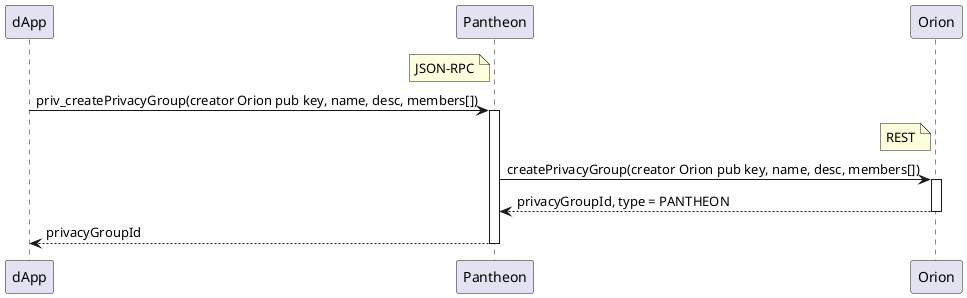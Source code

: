@startuml
participant dApp
participant Pantheon
participant Orion

note left of Pantheon: JSON-RPC
dApp -> Pantheon: priv_createPrivacyGroup(creator Orion pub key, name, desc, members[])
activate Pantheon
note left of Orion : REST
Pantheon -> Orion: createPrivacyGroup(creator Orion pub key, name, desc, members[])
activate Orion
return privacyGroupId, type = PANTHEON
return privacyGroupId


@enduml